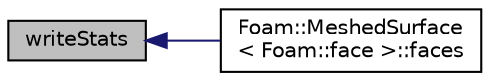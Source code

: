 digraph "writeStats"
{
  bgcolor="transparent";
  edge [fontname="Helvetica",fontsize="10",labelfontname="Helvetica",labelfontsize="10"];
  node [fontname="Helvetica",fontsize="10",shape=record];
  rankdir="LR";
  Node1 [label="writeStats",height=0.2,width=0.4,color="black", fillcolor="grey75", style="filled", fontcolor="black"];
  Node1 -> Node2 [dir="back",color="midnightblue",fontsize="10",style="solid",fontname="Helvetica"];
  Node2 [label="Foam::MeshedSurface\l\< Foam::face \>::faces",height=0.2,width=0.4,color="black",URL="$a01497.html#a24383e354eec6ecd526b67a58e5aa971",tooltip="Return const access to the faces. "];
}
